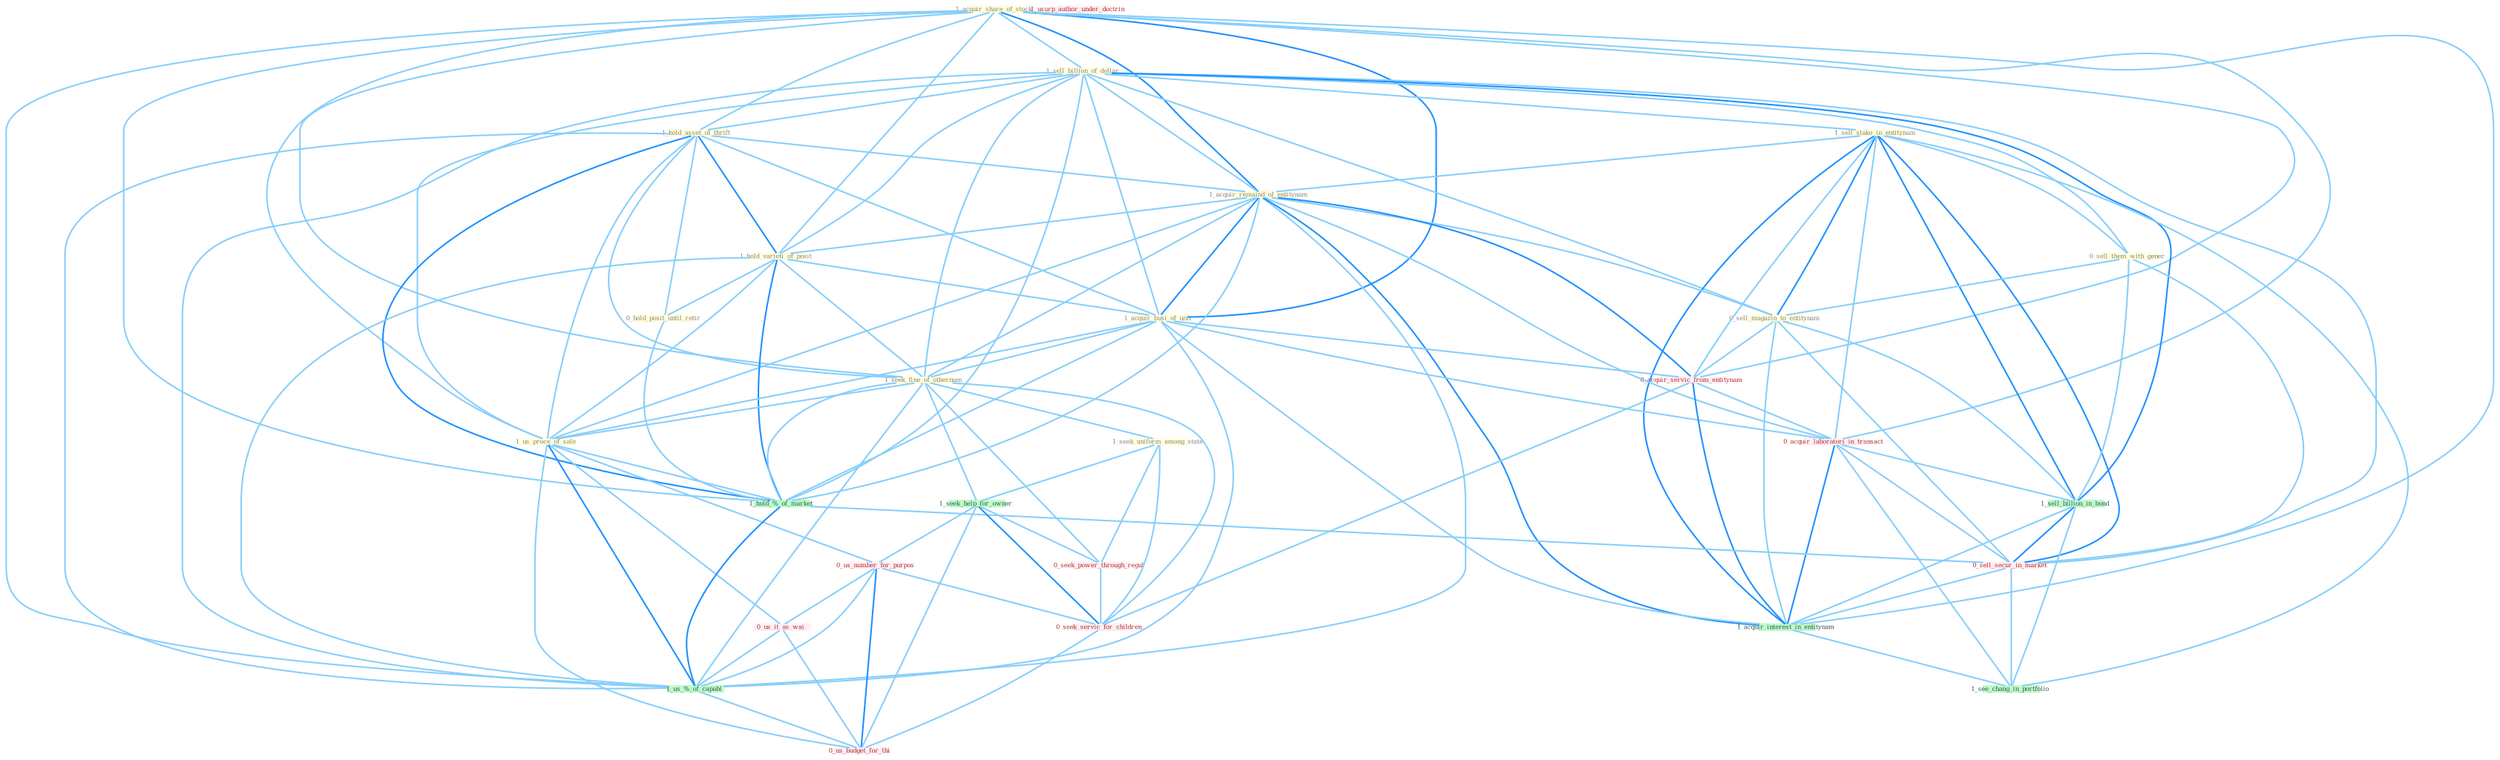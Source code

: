 Graph G{ 
    node
    [shape=polygon,style=filled,width=.5,height=.06,color="#BDFCC9",fixedsize=true,fontsize=4,
    fontcolor="#2f4f4f"];
    {node
    [color="#ffffe0", fontcolor="#8b7d6b"] "1_acquir_share_of_stock " "1_sell_billion_of_dollar " "1_hold_asset_of_thrift " "1_sell_stake_in_entitynam " "1_acquir_remaind_of_entitynam " "1_hold_varieti_of_posit " "0_sell_them_with_gener " "1_acquir_busi_of_unit " "0_hold_posit_until_retir " "1_seek_fine_of_othernum " "1_us_proce_of_sale " "1_seek_uniform_among_state " "0_sell_magazin_to_entitynam "}
{node [color="#fff0f5", fontcolor="#b22222"] "0_acquir_servic_from_entitynam " "0_seek_power_through_regul " "0_us_number_for_purpos " "0_acquir_laboratori_in_transact " "0_us_it_as_wai " "1_usurp_author_under_doctrin " "0_sell_secur_in_market " "0_seek_servic_for_children " "0_us_budget_for_thi "}
edge [color="#B0E2FF"];

	"1_acquir_share_of_stock " -- "1_sell_billion_of_dollar " [w="1", color="#87cefa" ];
	"1_acquir_share_of_stock " -- "1_hold_asset_of_thrift " [w="1", color="#87cefa" ];
	"1_acquir_share_of_stock " -- "1_acquir_remaind_of_entitynam " [w="2", color="#1e90ff" , len=0.8];
	"1_acquir_share_of_stock " -- "1_hold_varieti_of_posit " [w="1", color="#87cefa" ];
	"1_acquir_share_of_stock " -- "1_acquir_busi_of_unit " [w="2", color="#1e90ff" , len=0.8];
	"1_acquir_share_of_stock " -- "1_seek_fine_of_othernum " [w="1", color="#87cefa" ];
	"1_acquir_share_of_stock " -- "1_us_proce_of_sale " [w="1", color="#87cefa" ];
	"1_acquir_share_of_stock " -- "0_acquir_servic_from_entitynam " [w="1", color="#87cefa" ];
	"1_acquir_share_of_stock " -- "1_hold_%_of_market " [w="1", color="#87cefa" ];
	"1_acquir_share_of_stock " -- "0_acquir_laboratori_in_transact " [w="1", color="#87cefa" ];
	"1_acquir_share_of_stock " -- "1_us_%_of_capabl " [w="1", color="#87cefa" ];
	"1_acquir_share_of_stock " -- "1_acquir_interest_in_entitynam " [w="1", color="#87cefa" ];
	"1_sell_billion_of_dollar " -- "1_hold_asset_of_thrift " [w="1", color="#87cefa" ];
	"1_sell_billion_of_dollar " -- "1_sell_stake_in_entitynam " [w="1", color="#87cefa" ];
	"1_sell_billion_of_dollar " -- "1_acquir_remaind_of_entitynam " [w="1", color="#87cefa" ];
	"1_sell_billion_of_dollar " -- "1_hold_varieti_of_posit " [w="1", color="#87cefa" ];
	"1_sell_billion_of_dollar " -- "0_sell_them_with_gener " [w="1", color="#87cefa" ];
	"1_sell_billion_of_dollar " -- "1_acquir_busi_of_unit " [w="1", color="#87cefa" ];
	"1_sell_billion_of_dollar " -- "1_seek_fine_of_othernum " [w="1", color="#87cefa" ];
	"1_sell_billion_of_dollar " -- "1_us_proce_of_sale " [w="1", color="#87cefa" ];
	"1_sell_billion_of_dollar " -- "0_sell_magazin_to_entitynam " [w="1", color="#87cefa" ];
	"1_sell_billion_of_dollar " -- "1_hold_%_of_market " [w="1", color="#87cefa" ];
	"1_sell_billion_of_dollar " -- "1_sell_billion_in_bond " [w="2", color="#1e90ff" , len=0.8];
	"1_sell_billion_of_dollar " -- "1_us_%_of_capabl " [w="1", color="#87cefa" ];
	"1_sell_billion_of_dollar " -- "0_sell_secur_in_market " [w="1", color="#87cefa" ];
	"1_hold_asset_of_thrift " -- "1_acquir_remaind_of_entitynam " [w="1", color="#87cefa" ];
	"1_hold_asset_of_thrift " -- "1_hold_varieti_of_posit " [w="2", color="#1e90ff" , len=0.8];
	"1_hold_asset_of_thrift " -- "1_acquir_busi_of_unit " [w="1", color="#87cefa" ];
	"1_hold_asset_of_thrift " -- "0_hold_posit_until_retir " [w="1", color="#87cefa" ];
	"1_hold_asset_of_thrift " -- "1_seek_fine_of_othernum " [w="1", color="#87cefa" ];
	"1_hold_asset_of_thrift " -- "1_us_proce_of_sale " [w="1", color="#87cefa" ];
	"1_hold_asset_of_thrift " -- "1_hold_%_of_market " [w="2", color="#1e90ff" , len=0.8];
	"1_hold_asset_of_thrift " -- "1_us_%_of_capabl " [w="1", color="#87cefa" ];
	"1_sell_stake_in_entitynam " -- "1_acquir_remaind_of_entitynam " [w="1", color="#87cefa" ];
	"1_sell_stake_in_entitynam " -- "0_sell_them_with_gener " [w="1", color="#87cefa" ];
	"1_sell_stake_in_entitynam " -- "0_sell_magazin_to_entitynam " [w="2", color="#1e90ff" , len=0.8];
	"1_sell_stake_in_entitynam " -- "0_acquir_servic_from_entitynam " [w="1", color="#87cefa" ];
	"1_sell_stake_in_entitynam " -- "0_acquir_laboratori_in_transact " [w="1", color="#87cefa" ];
	"1_sell_stake_in_entitynam " -- "1_sell_billion_in_bond " [w="2", color="#1e90ff" , len=0.8];
	"1_sell_stake_in_entitynam " -- "0_sell_secur_in_market " [w="2", color="#1e90ff" , len=0.8];
	"1_sell_stake_in_entitynam " -- "1_acquir_interest_in_entitynam " [w="2", color="#1e90ff" , len=0.8];
	"1_sell_stake_in_entitynam " -- "1_see_chang_in_portfolio " [w="1", color="#87cefa" ];
	"1_acquir_remaind_of_entitynam " -- "1_hold_varieti_of_posit " [w="1", color="#87cefa" ];
	"1_acquir_remaind_of_entitynam " -- "1_acquir_busi_of_unit " [w="2", color="#1e90ff" , len=0.8];
	"1_acquir_remaind_of_entitynam " -- "1_seek_fine_of_othernum " [w="1", color="#87cefa" ];
	"1_acquir_remaind_of_entitynam " -- "1_us_proce_of_sale " [w="1", color="#87cefa" ];
	"1_acquir_remaind_of_entitynam " -- "0_sell_magazin_to_entitynam " [w="1", color="#87cefa" ];
	"1_acquir_remaind_of_entitynam " -- "0_acquir_servic_from_entitynam " [w="2", color="#1e90ff" , len=0.8];
	"1_acquir_remaind_of_entitynam " -- "1_hold_%_of_market " [w="1", color="#87cefa" ];
	"1_acquir_remaind_of_entitynam " -- "0_acquir_laboratori_in_transact " [w="1", color="#87cefa" ];
	"1_acquir_remaind_of_entitynam " -- "1_us_%_of_capabl " [w="1", color="#87cefa" ];
	"1_acquir_remaind_of_entitynam " -- "1_acquir_interest_in_entitynam " [w="2", color="#1e90ff" , len=0.8];
	"1_hold_varieti_of_posit " -- "1_acquir_busi_of_unit " [w="1", color="#87cefa" ];
	"1_hold_varieti_of_posit " -- "0_hold_posit_until_retir " [w="1", color="#87cefa" ];
	"1_hold_varieti_of_posit " -- "1_seek_fine_of_othernum " [w="1", color="#87cefa" ];
	"1_hold_varieti_of_posit " -- "1_us_proce_of_sale " [w="1", color="#87cefa" ];
	"1_hold_varieti_of_posit " -- "1_hold_%_of_market " [w="2", color="#1e90ff" , len=0.8];
	"1_hold_varieti_of_posit " -- "1_us_%_of_capabl " [w="1", color="#87cefa" ];
	"0_sell_them_with_gener " -- "0_sell_magazin_to_entitynam " [w="1", color="#87cefa" ];
	"0_sell_them_with_gener " -- "1_sell_billion_in_bond " [w="1", color="#87cefa" ];
	"0_sell_them_with_gener " -- "0_sell_secur_in_market " [w="1", color="#87cefa" ];
	"1_acquir_busi_of_unit " -- "1_seek_fine_of_othernum " [w="1", color="#87cefa" ];
	"1_acquir_busi_of_unit " -- "1_us_proce_of_sale " [w="1", color="#87cefa" ];
	"1_acquir_busi_of_unit " -- "0_acquir_servic_from_entitynam " [w="1", color="#87cefa" ];
	"1_acquir_busi_of_unit " -- "1_hold_%_of_market " [w="1", color="#87cefa" ];
	"1_acquir_busi_of_unit " -- "0_acquir_laboratori_in_transact " [w="1", color="#87cefa" ];
	"1_acquir_busi_of_unit " -- "1_us_%_of_capabl " [w="1", color="#87cefa" ];
	"1_acquir_busi_of_unit " -- "1_acquir_interest_in_entitynam " [w="1", color="#87cefa" ];
	"0_hold_posit_until_retir " -- "1_hold_%_of_market " [w="1", color="#87cefa" ];
	"1_seek_fine_of_othernum " -- "1_us_proce_of_sale " [w="1", color="#87cefa" ];
	"1_seek_fine_of_othernum " -- "1_seek_uniform_among_state " [w="1", color="#87cefa" ];
	"1_seek_fine_of_othernum " -- "1_seek_help_for_owner " [w="1", color="#87cefa" ];
	"1_seek_fine_of_othernum " -- "1_hold_%_of_market " [w="1", color="#87cefa" ];
	"1_seek_fine_of_othernum " -- "0_seek_power_through_regul " [w="1", color="#87cefa" ];
	"1_seek_fine_of_othernum " -- "1_us_%_of_capabl " [w="1", color="#87cefa" ];
	"1_seek_fine_of_othernum " -- "0_seek_servic_for_children " [w="1", color="#87cefa" ];
	"1_us_proce_of_sale " -- "1_hold_%_of_market " [w="1", color="#87cefa" ];
	"1_us_proce_of_sale " -- "0_us_number_for_purpos " [w="1", color="#87cefa" ];
	"1_us_proce_of_sale " -- "0_us_it_as_wai " [w="1", color="#87cefa" ];
	"1_us_proce_of_sale " -- "1_us_%_of_capabl " [w="2", color="#1e90ff" , len=0.8];
	"1_us_proce_of_sale " -- "0_us_budget_for_thi " [w="1", color="#87cefa" ];
	"1_seek_uniform_among_state " -- "1_seek_help_for_owner " [w="1", color="#87cefa" ];
	"1_seek_uniform_among_state " -- "0_seek_power_through_regul " [w="1", color="#87cefa" ];
	"1_seek_uniform_among_state " -- "0_seek_servic_for_children " [w="1", color="#87cefa" ];
	"0_sell_magazin_to_entitynam " -- "0_acquir_servic_from_entitynam " [w="1", color="#87cefa" ];
	"0_sell_magazin_to_entitynam " -- "1_sell_billion_in_bond " [w="1", color="#87cefa" ];
	"0_sell_magazin_to_entitynam " -- "0_sell_secur_in_market " [w="1", color="#87cefa" ];
	"0_sell_magazin_to_entitynam " -- "1_acquir_interest_in_entitynam " [w="1", color="#87cefa" ];
	"1_seek_help_for_owner " -- "0_seek_power_through_regul " [w="1", color="#87cefa" ];
	"1_seek_help_for_owner " -- "0_us_number_for_purpos " [w="1", color="#87cefa" ];
	"1_seek_help_for_owner " -- "0_seek_servic_for_children " [w="2", color="#1e90ff" , len=0.8];
	"1_seek_help_for_owner " -- "0_us_budget_for_thi " [w="1", color="#87cefa" ];
	"0_acquir_servic_from_entitynam " -- "0_acquir_laboratori_in_transact " [w="1", color="#87cefa" ];
	"0_acquir_servic_from_entitynam " -- "1_acquir_interest_in_entitynam " [w="2", color="#1e90ff" , len=0.8];
	"0_acquir_servic_from_entitynam " -- "0_seek_servic_for_children " [w="1", color="#87cefa" ];
	"1_hold_%_of_market " -- "1_us_%_of_capabl " [w="2", color="#1e90ff" , len=0.8];
	"1_hold_%_of_market " -- "0_sell_secur_in_market " [w="1", color="#87cefa" ];
	"0_seek_power_through_regul " -- "0_seek_servic_for_children " [w="1", color="#87cefa" ];
	"0_us_number_for_purpos " -- "0_us_it_as_wai " [w="1", color="#87cefa" ];
	"0_us_number_for_purpos " -- "1_us_%_of_capabl " [w="1", color="#87cefa" ];
	"0_us_number_for_purpos " -- "0_seek_servic_for_children " [w="1", color="#87cefa" ];
	"0_us_number_for_purpos " -- "0_us_budget_for_thi " [w="2", color="#1e90ff" , len=0.8];
	"0_acquir_laboratori_in_transact " -- "1_sell_billion_in_bond " [w="1", color="#87cefa" ];
	"0_acquir_laboratori_in_transact " -- "0_sell_secur_in_market " [w="1", color="#87cefa" ];
	"0_acquir_laboratori_in_transact " -- "1_acquir_interest_in_entitynam " [w="2", color="#1e90ff" , len=0.8];
	"0_acquir_laboratori_in_transact " -- "1_see_chang_in_portfolio " [w="1", color="#87cefa" ];
	"1_sell_billion_in_bond " -- "0_sell_secur_in_market " [w="2", color="#1e90ff" , len=0.8];
	"1_sell_billion_in_bond " -- "1_acquir_interest_in_entitynam " [w="1", color="#87cefa" ];
	"1_sell_billion_in_bond " -- "1_see_chang_in_portfolio " [w="1", color="#87cefa" ];
	"0_us_it_as_wai " -- "1_us_%_of_capabl " [w="1", color="#87cefa" ];
	"0_us_it_as_wai " -- "0_us_budget_for_thi " [w="1", color="#87cefa" ];
	"1_us_%_of_capabl " -- "0_us_budget_for_thi " [w="1", color="#87cefa" ];
	"0_sell_secur_in_market " -- "1_acquir_interest_in_entitynam " [w="1", color="#87cefa" ];
	"0_sell_secur_in_market " -- "1_see_chang_in_portfolio " [w="1", color="#87cefa" ];
	"1_acquir_interest_in_entitynam " -- "1_see_chang_in_portfolio " [w="1", color="#87cefa" ];
	"0_seek_servic_for_children " -- "0_us_budget_for_thi " [w="1", color="#87cefa" ];
}